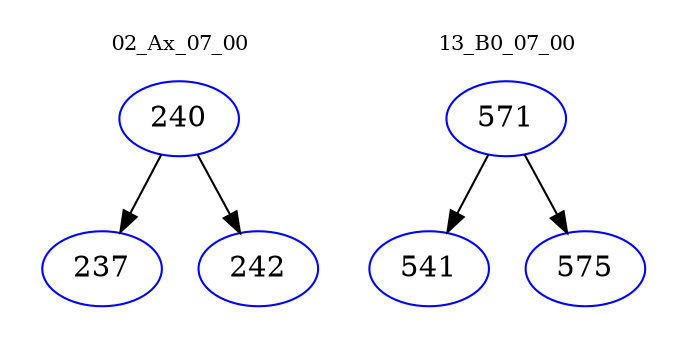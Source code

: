 digraph{
subgraph cluster_0 {
color = white
label = "02_Ax_07_00";
fontsize=10;
T0_240 [label="240", color="blue"]
T0_240 -> T0_237 [color="black"]
T0_237 [label="237", color="blue"]
T0_240 -> T0_242 [color="black"]
T0_242 [label="242", color="blue"]
}
subgraph cluster_1 {
color = white
label = "13_B0_07_00";
fontsize=10;
T1_571 [label="571", color="blue"]
T1_571 -> T1_541 [color="black"]
T1_541 [label="541", color="blue"]
T1_571 -> T1_575 [color="black"]
T1_575 [label="575", color="blue"]
}
}
